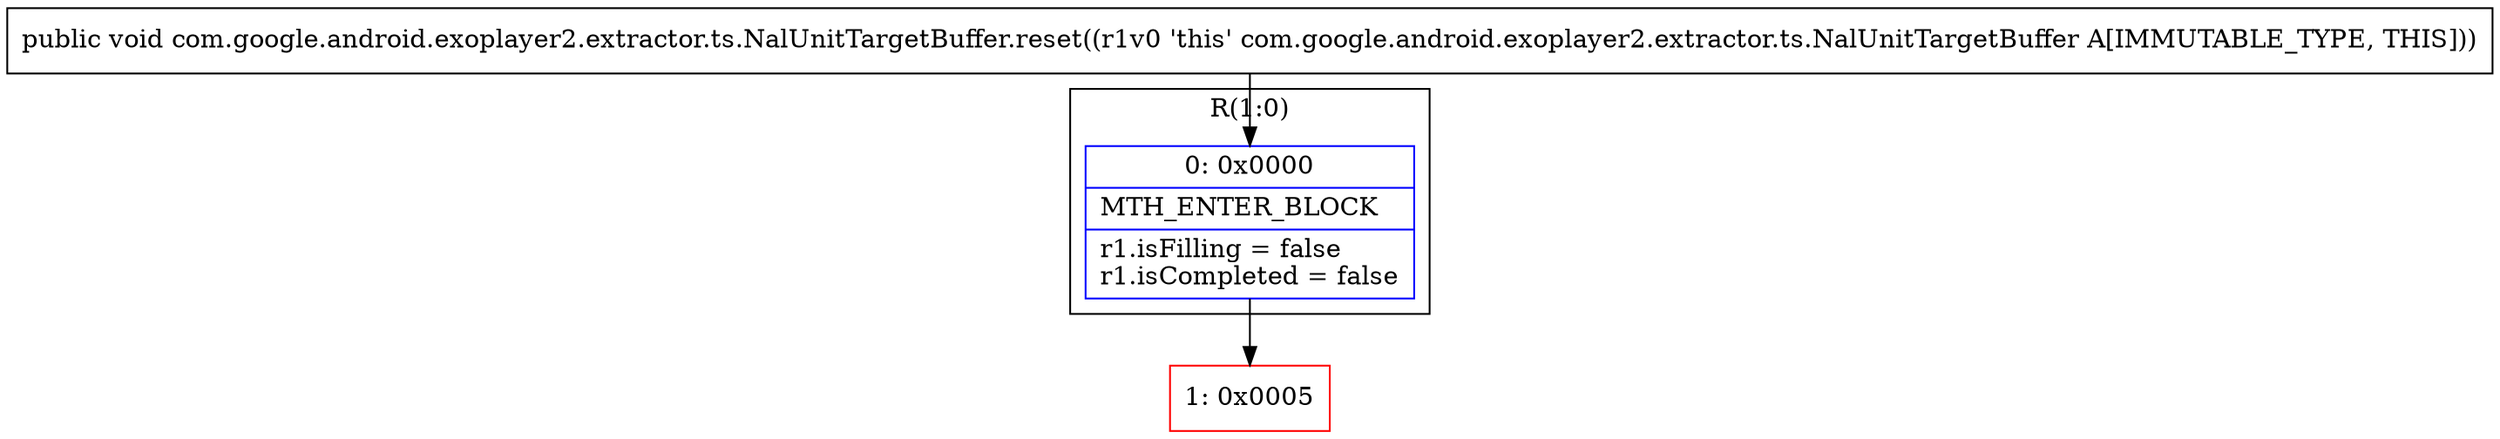 digraph "CFG forcom.google.android.exoplayer2.extractor.ts.NalUnitTargetBuffer.reset()V" {
subgraph cluster_Region_2109262086 {
label = "R(1:0)";
node [shape=record,color=blue];
Node_0 [shape=record,label="{0\:\ 0x0000|MTH_ENTER_BLOCK\l|r1.isFilling = false\lr1.isCompleted = false\l}"];
}
Node_1 [shape=record,color=red,label="{1\:\ 0x0005}"];
MethodNode[shape=record,label="{public void com.google.android.exoplayer2.extractor.ts.NalUnitTargetBuffer.reset((r1v0 'this' com.google.android.exoplayer2.extractor.ts.NalUnitTargetBuffer A[IMMUTABLE_TYPE, THIS])) }"];
MethodNode -> Node_0;
Node_0 -> Node_1;
}

